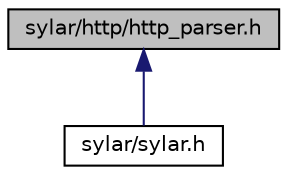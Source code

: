 digraph "sylar/http/http_parser.h"
{
 // LATEX_PDF_SIZE
  edge [fontname="Helvetica",fontsize="10",labelfontname="Helvetica",labelfontsize="10"];
  node [fontname="Helvetica",fontsize="10",shape=record];
  Node1 [label="sylar/http/http_parser.h",height=0.2,width=0.4,color="black", fillcolor="grey75", style="filled", fontcolor="black",tooltip="HTTP协议解析封装"];
  Node1 -> Node2 [dir="back",color="midnightblue",fontsize="10",style="solid"];
  Node2 [label="sylar/sylar.h",height=0.2,width=0.4,color="black", fillcolor="white", style="filled",URL="$sylar_8h.html",tooltip="sylar头文件"];
}
